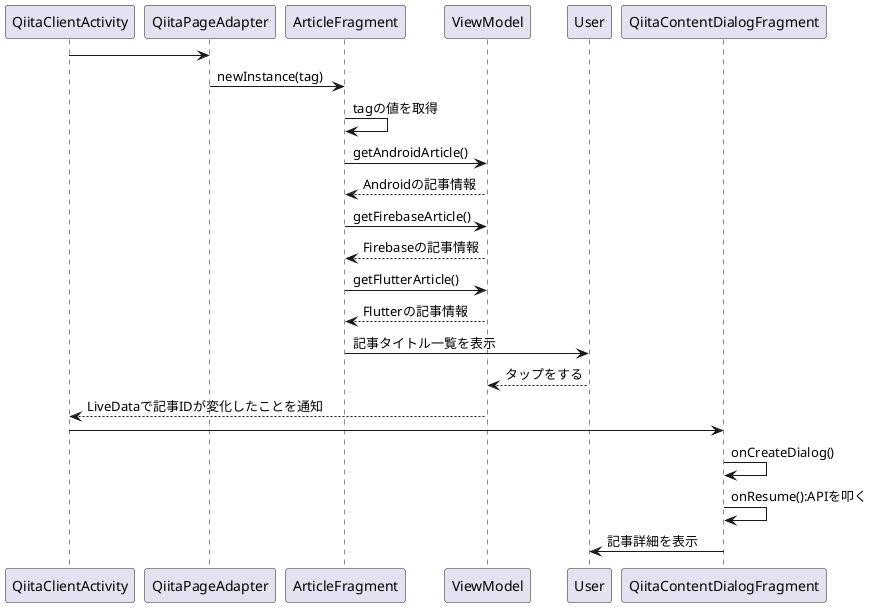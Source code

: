 @startuml
QiitaClientActivity -> QiitaPageAdapter
QiitaPageAdapter -> ArticleFragment:newInstance(tag)
ArticleFragment -> ArticleFragment:tagの値を取得
ArticleFragment -> ViewModel:getAndroidArticle()
ViewModel --> ArticleFragment:Androidの記事情報
ArticleFragment -> ViewModel:getFirebaseArticle()
ViewModel --> ArticleFragment:Firebaseの記事情報
ArticleFragment -> ViewModel:getFlutterArticle()
ViewModel --> ArticleFragment:Flutterの記事情報
ArticleFragment -> User:記事タイトル一覧を表示
User --> ViewModel: タップをする
ViewModel --> QiitaClientActivity:LiveDataで記事IDが変化したことを通知
QiitaClientActivity -> QiitaContentDialogFragment
QiitaContentDialogFragment -> QiitaContentDialogFragment:onCreateDialog()
QiitaContentDialogFragment -> QiitaContentDialogFragment:onResume():APIを叩く
QiitaContentDialogFragment -> User:記事詳細を表示
@enduml